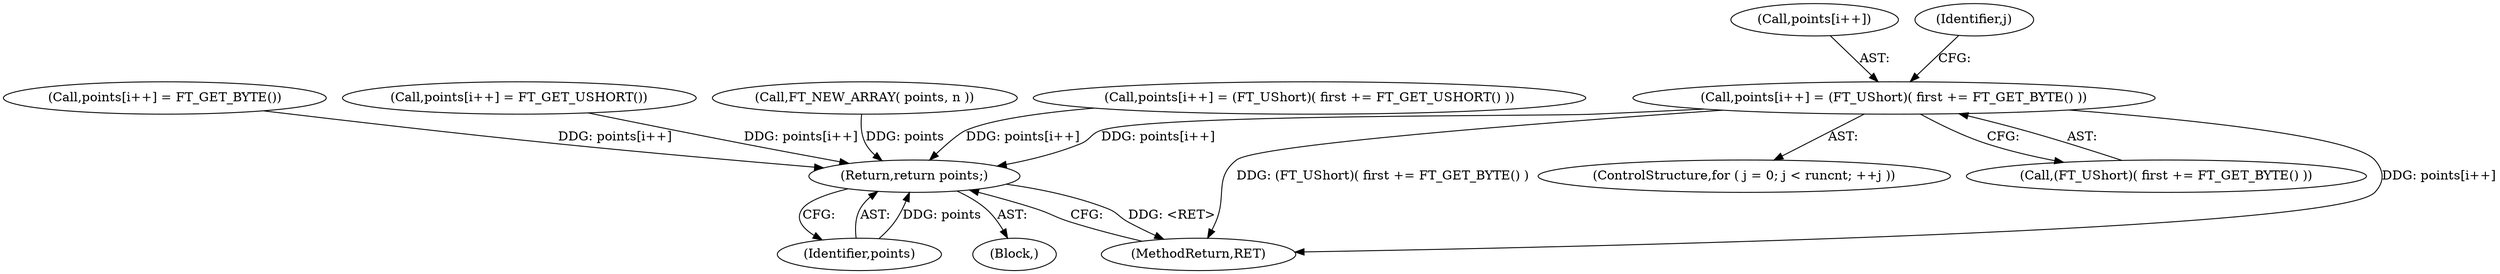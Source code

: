 digraph "0_savannah_59eb9f8cfe7d1df379a2318316d1f04f80fba54a@array" {
"1000243" [label="(Call,points[i++] = (FT_UShort)( first += FT_GET_BYTE() ))"];
"1000254" [label="(Return,return points;)"];
"1000234" [label="(ControlStructure,for ( j = 0; j < runcnt; ++j ))"];
"1000244" [label="(Call,points[i++])"];
"1000217" [label="(Call,points[i++] = FT_GET_BYTE())"];
"1000177" [label="(Call,points[i++] = FT_GET_USHORT())"];
"1000149" [label="(Call,FT_NEW_ARRAY( points, n ))"];
"1000255" [label="(Identifier,points)"];
"1000256" [label="(MethodReturn,RET)"];
"1000104" [label="(Block,)"];
"1000243" [label="(Call,points[i++] = (FT_UShort)( first += FT_GET_BYTE() ))"];
"1000254" [label="(Return,return points;)"];
"1000242" [label="(Identifier,j)"];
"1000248" [label="(Call,(FT_UShort)( first += FT_GET_BYTE() ))"];
"1000203" [label="(Call,points[i++] = (FT_UShort)( first += FT_GET_USHORT() ))"];
"1000243" -> "1000234"  [label="AST: "];
"1000243" -> "1000248"  [label="CFG: "];
"1000244" -> "1000243"  [label="AST: "];
"1000248" -> "1000243"  [label="AST: "];
"1000242" -> "1000243"  [label="CFG: "];
"1000243" -> "1000256"  [label="DDG: (FT_UShort)( first += FT_GET_BYTE() )"];
"1000243" -> "1000256"  [label="DDG: points[i++]"];
"1000243" -> "1000254"  [label="DDG: points[i++]"];
"1000254" -> "1000104"  [label="AST: "];
"1000254" -> "1000255"  [label="CFG: "];
"1000255" -> "1000254"  [label="AST: "];
"1000256" -> "1000254"  [label="CFG: "];
"1000254" -> "1000256"  [label="DDG: <RET>"];
"1000255" -> "1000254"  [label="DDG: points"];
"1000177" -> "1000254"  [label="DDG: points[i++]"];
"1000217" -> "1000254"  [label="DDG: points[i++]"];
"1000203" -> "1000254"  [label="DDG: points[i++]"];
"1000149" -> "1000254"  [label="DDG: points"];
}
